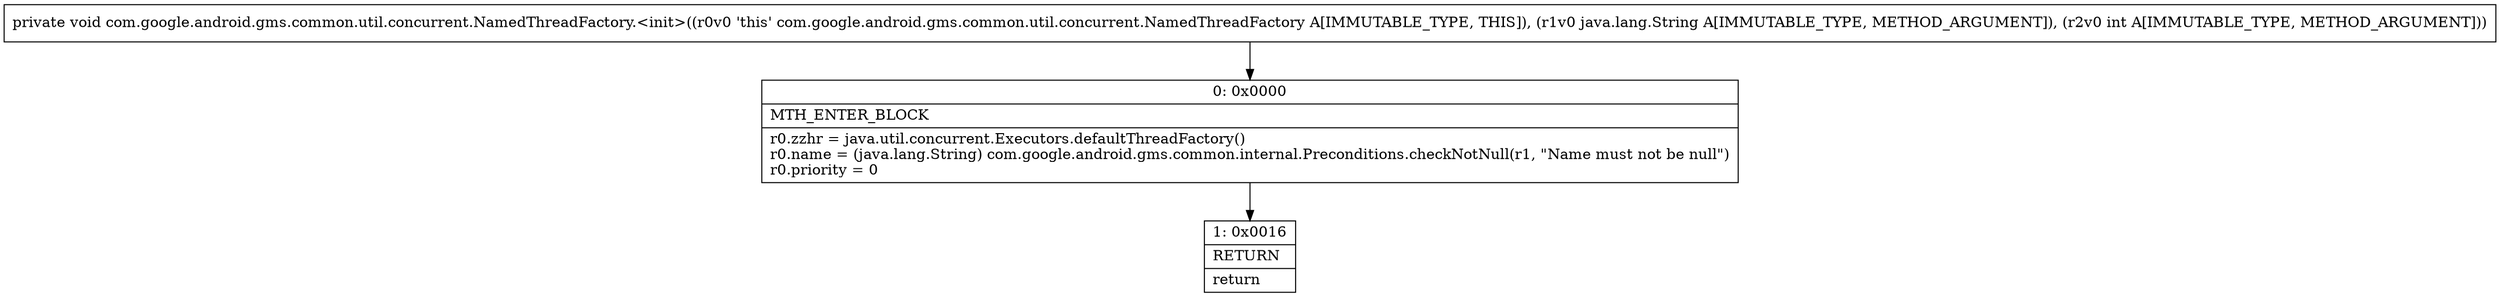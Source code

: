 digraph "CFG forcom.google.android.gms.common.util.concurrent.NamedThreadFactory.\<init\>(Ljava\/lang\/String;I)V" {
Node_0 [shape=record,label="{0\:\ 0x0000|MTH_ENTER_BLOCK\l|r0.zzhr = java.util.concurrent.Executors.defaultThreadFactory()\lr0.name = (java.lang.String) com.google.android.gms.common.internal.Preconditions.checkNotNull(r1, \"Name must not be null\")\lr0.priority = 0\l}"];
Node_1 [shape=record,label="{1\:\ 0x0016|RETURN\l|return\l}"];
MethodNode[shape=record,label="{private void com.google.android.gms.common.util.concurrent.NamedThreadFactory.\<init\>((r0v0 'this' com.google.android.gms.common.util.concurrent.NamedThreadFactory A[IMMUTABLE_TYPE, THIS]), (r1v0 java.lang.String A[IMMUTABLE_TYPE, METHOD_ARGUMENT]), (r2v0 int A[IMMUTABLE_TYPE, METHOD_ARGUMENT])) }"];
MethodNode -> Node_0;
Node_0 -> Node_1;
}

